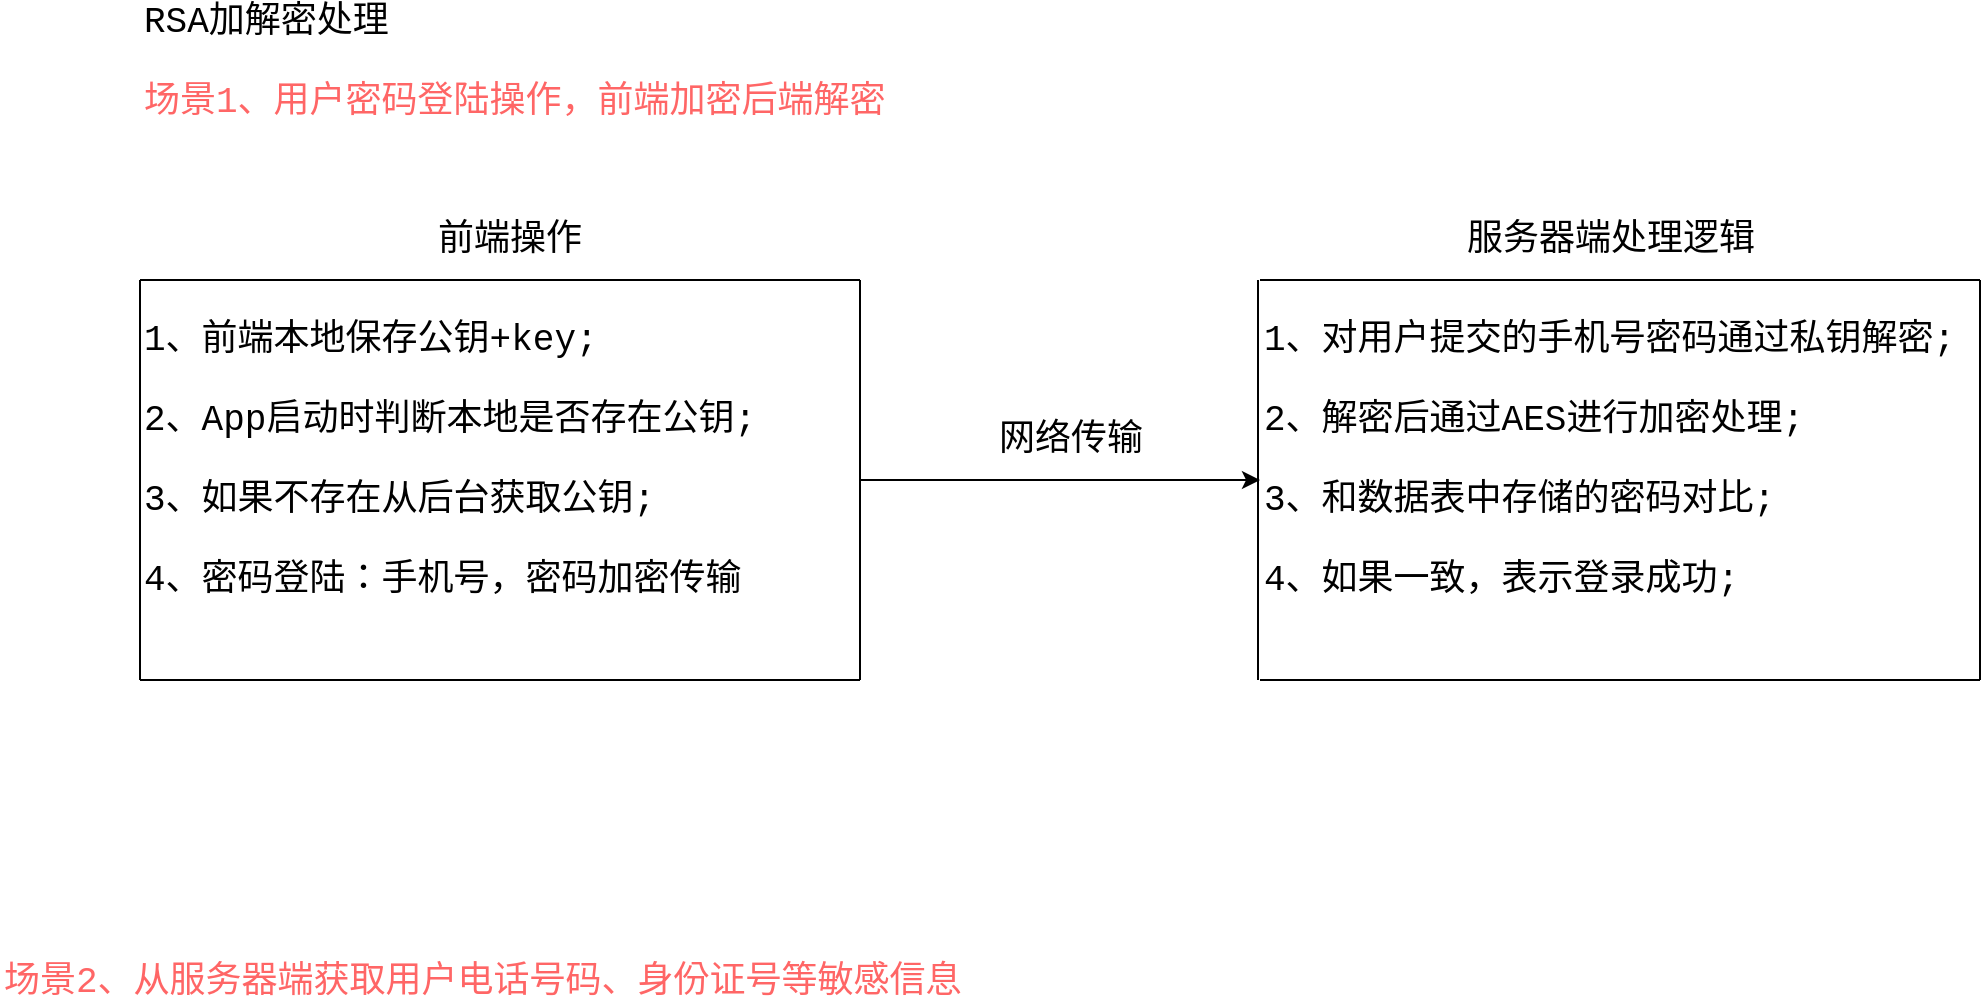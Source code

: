 <mxfile version="11.1.4" type="github"><diagram id="vm-nRguI83lP-V9-EnzE" name="第 1 页"><mxGraphModel dx="1550" dy="789" grid="1" gridSize="10" guides="1" tooltips="1" connect="1" arrows="1" fold="1" page="1" pageScale="1" pageWidth="1169" pageHeight="1654" math="0" shadow="0"><root><mxCell id="0"/><mxCell id="1" parent="0"/><mxCell id="TqlClSmck0lXp9NJRzdf-17" value="" style="endArrow=none;html=1;fontFamily=Courier New;fontSize=18;" edge="1" parent="1"><mxGeometry width="50" height="50" relative="1" as="geometry"><mxPoint x="160" y="639" as="sourcePoint"/><mxPoint x="520" y="639" as="targetPoint"/></mxGeometry></mxCell><mxCell id="TqlClSmck0lXp9NJRzdf-18" value="前端操作" style="text;html=1;strokeColor=none;fillColor=none;align=center;verticalAlign=middle;whiteSpace=wrap;rounded=0;fontFamily=Courier New;fontSize=18;" vertex="1" parent="1"><mxGeometry x="290" y="609" width="110" height="20" as="geometry"/></mxCell><mxCell id="TqlClSmck0lXp9NJRzdf-19" value="" style="endArrow=none;html=1;fontFamily=Courier New;fontSize=18;" edge="1" parent="1"><mxGeometry width="50" height="50" relative="1" as="geometry"><mxPoint x="160" y="839" as="sourcePoint"/><mxPoint x="520" y="839" as="targetPoint"/></mxGeometry></mxCell><mxCell id="TqlClSmck0lXp9NJRzdf-20" value="1、前端本地保存公钥+key;" style="text;html=1;strokeColor=none;fillColor=none;align=left;verticalAlign=middle;whiteSpace=wrap;rounded=0;fontFamily=Courier New;fontSize=18;" vertex="1" parent="1"><mxGeometry x="160" y="659" width="270" height="20" as="geometry"/></mxCell><mxCell id="TqlClSmck0lXp9NJRzdf-21" value="2、App启动时判断本地是否存在公钥;" style="text;html=1;strokeColor=none;fillColor=none;align=left;verticalAlign=middle;whiteSpace=wrap;rounded=0;fontFamily=Courier New;fontSize=18;" vertex="1" parent="1"><mxGeometry x="160" y="699" width="370" height="20" as="geometry"/></mxCell><mxCell id="TqlClSmck0lXp9NJRzdf-24" value="3、如果不存在从后台获取公钥;" style="text;html=1;strokeColor=none;fillColor=none;align=left;verticalAlign=middle;whiteSpace=wrap;rounded=0;fontFamily=Courier New;fontSize=18;" vertex="1" parent="1"><mxGeometry x="160" y="739" width="370" height="20" as="geometry"/></mxCell><mxCell id="TqlClSmck0lXp9NJRzdf-25" value="4、密码登陆：手机号，密码加密传输" style="text;html=1;strokeColor=none;fillColor=none;align=left;verticalAlign=middle;whiteSpace=wrap;rounded=0;fontFamily=Courier New;fontSize=18;" vertex="1" parent="1"><mxGeometry x="160" y="779" width="350" height="20" as="geometry"/></mxCell><mxCell id="TqlClSmck0lXp9NJRzdf-26" value="" style="endArrow=none;html=1;fontFamily=Courier New;fontSize=18;" edge="1" parent="1"><mxGeometry width="50" height="50" relative="1" as="geometry"><mxPoint x="160" y="839" as="sourcePoint"/><mxPoint x="160" y="639" as="targetPoint"/></mxGeometry></mxCell><mxCell id="TqlClSmck0lXp9NJRzdf-27" value="" style="endArrow=none;html=1;fontFamily=Courier New;fontSize=18;" edge="1" parent="1"><mxGeometry width="50" height="50" relative="1" as="geometry"><mxPoint x="520" y="839" as="sourcePoint"/><mxPoint x="520" y="639" as="targetPoint"/></mxGeometry></mxCell><mxCell id="TqlClSmck0lXp9NJRzdf-28" value="服务器端处理逻辑" style="text;html=1;strokeColor=none;fillColor=none;align=center;verticalAlign=middle;whiteSpace=wrap;rounded=0;fontFamily=Courier New;fontSize=18;" vertex="1" parent="1"><mxGeometry x="802.5" y="609" width="185" height="20" as="geometry"/></mxCell><mxCell id="TqlClSmck0lXp9NJRzdf-30" value="" style="endArrow=none;html=1;fontFamily=Courier New;fontSize=18;" edge="1" parent="1"><mxGeometry width="50" height="50" relative="1" as="geometry"><mxPoint x="720" y="639" as="sourcePoint"/><mxPoint x="1080" y="639" as="targetPoint"/></mxGeometry></mxCell><mxCell id="TqlClSmck0lXp9NJRzdf-31" value="1、对用户提交的手机号密码通过私钥解密;" style="text;html=1;strokeColor=none;fillColor=none;align=left;verticalAlign=middle;whiteSpace=wrap;rounded=0;fontFamily=Courier New;fontSize=18;" vertex="1" parent="1"><mxGeometry x="720" y="659" width="350" height="20" as="geometry"/></mxCell><mxCell id="TqlClSmck0lXp9NJRzdf-32" value="2、解密后通过AES进行加密处理;" style="text;html=1;strokeColor=none;fillColor=none;align=left;verticalAlign=middle;whiteSpace=wrap;rounded=0;fontFamily=Courier New;fontSize=18;" vertex="1" parent="1"><mxGeometry x="720" y="699" width="300" height="20" as="geometry"/></mxCell><mxCell id="TqlClSmck0lXp9NJRzdf-33" value="3、和数据表中存储的密码对比;" style="text;html=1;strokeColor=none;fillColor=none;align=left;verticalAlign=middle;whiteSpace=wrap;rounded=0;fontFamily=Courier New;fontSize=18;" vertex="1" parent="1"><mxGeometry x="720" y="739" width="300" height="20" as="geometry"/></mxCell><mxCell id="TqlClSmck0lXp9NJRzdf-34" value="4、如果一致，表示登录成功;" style="text;html=1;strokeColor=none;fillColor=none;align=left;verticalAlign=middle;whiteSpace=wrap;rounded=0;fontFamily=Courier New;fontSize=18;" vertex="1" parent="1"><mxGeometry x="720" y="779" width="300" height="20" as="geometry"/></mxCell><mxCell id="TqlClSmck0lXp9NJRzdf-37" value="" style="endArrow=none;html=1;fontFamily=Courier New;fontSize=18;" edge="1" parent="1"><mxGeometry width="50" height="50" relative="1" as="geometry"><mxPoint x="719" y="839" as="sourcePoint"/><mxPoint x="719" y="639" as="targetPoint"/></mxGeometry></mxCell><mxCell id="TqlClSmck0lXp9NJRzdf-38" value="" style="endArrow=none;html=1;fontFamily=Courier New;fontSize=18;" edge="1" parent="1"><mxGeometry width="50" height="50" relative="1" as="geometry"><mxPoint x="720" y="839" as="sourcePoint"/><mxPoint x="1080" y="839" as="targetPoint"/></mxGeometry></mxCell><mxCell id="TqlClSmck0lXp9NJRzdf-39" value="" style="endArrow=none;html=1;fontFamily=Courier New;fontSize=18;" edge="1" parent="1"><mxGeometry width="50" height="50" relative="1" as="geometry"><mxPoint x="1080" y="839" as="sourcePoint"/><mxPoint x="1080" y="639" as="targetPoint"/></mxGeometry></mxCell><mxCell id="TqlClSmck0lXp9NJRzdf-40" value="" style="endArrow=classic;html=1;fontFamily=Courier New;fontSize=18;" edge="1" parent="1"><mxGeometry width="50" height="50" relative="1" as="geometry"><mxPoint x="520" y="739" as="sourcePoint"/><mxPoint x="720" y="739" as="targetPoint"/></mxGeometry></mxCell><mxCell id="TqlClSmck0lXp9NJRzdf-41" value="网络传输" style="text;html=1;strokeColor=none;fillColor=none;align=center;verticalAlign=middle;whiteSpace=wrap;rounded=0;fontFamily=Courier New;fontSize=18;" vertex="1" parent="1"><mxGeometry x="587.5" y="709" width="75" height="20" as="geometry"/></mxCell><mxCell id="TqlClSmck0lXp9NJRzdf-43" value="RSA加解密处理" style="text;html=1;strokeColor=none;fillColor=none;align=left;verticalAlign=middle;whiteSpace=wrap;rounded=0;fontFamily=Courier New;fontSize=18;" vertex="1" parent="1"><mxGeometry x="160" y="500" width="170" height="20" as="geometry"/></mxCell><mxCell id="TqlClSmck0lXp9NJRzdf-46" value="&lt;font color=&quot;#ff6666&quot;&gt;场景1、用户密码登陆操作，前端加密后端解密&lt;/font&gt;" style="text;html=1;strokeColor=none;fillColor=none;align=left;verticalAlign=middle;whiteSpace=wrap;rounded=0;fontFamily=Courier New;fontSize=18;" vertex="1" parent="1"><mxGeometry x="160" y="540" width="400" height="20" as="geometry"/></mxCell><mxCell id="TqlClSmck0lXp9NJRzdf-47" value="场景2、从服务器端获取用户电话号码、身份证号等敏感信息" style="text;html=1;strokeColor=none;fillColor=none;align=left;verticalAlign=middle;whiteSpace=wrap;rounded=0;fontFamily=Courier New;fontSize=18;fontColor=#FF6666;" vertex="1" parent="1"><mxGeometry x="90" y="980" width="510" height="20" as="geometry"/></mxCell></root></mxGraphModel></diagram></mxfile>